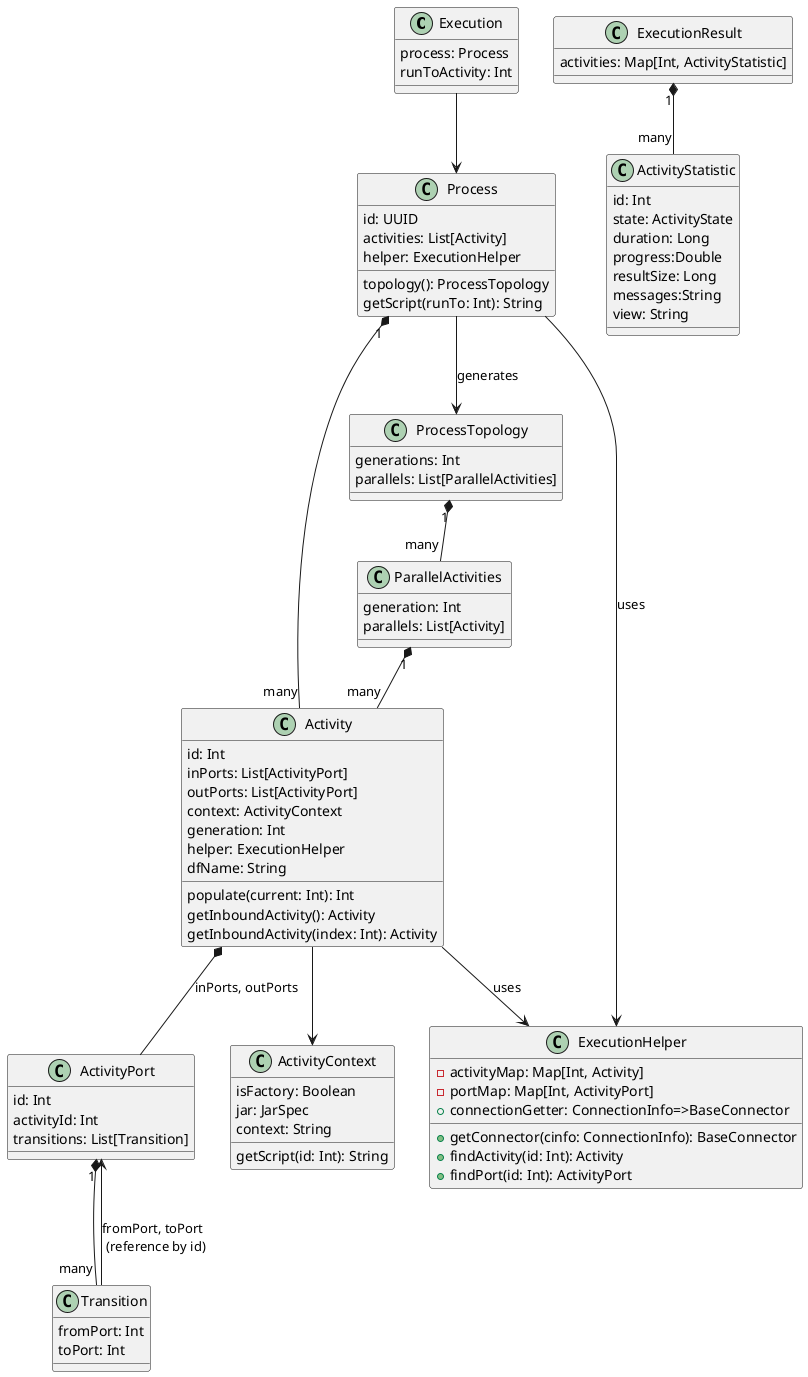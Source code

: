 @startuml

class Execution {
    process: Process
    runToActivity: Int
}

Execution --> Process

class Process {
    id: UUID
    activities: List[Activity]
    helper: ExecutionHelper
    topology(): ProcessTopology
    getScript(runTo: Int): String
}

Process "1"*--"many" Activity
Process --> ProcessTopology: generates
Process --> ExecutionHelper: uses

class ExecutionHelper {
    -activityMap: Map[Int, Activity]
    -portMap: Map[Int, ActivityPort]
    +connectionGetter: ConnectionInfo=>BaseConnector
    +getConnector(cinfo: ConnectionInfo): BaseConnector
    +findActivity(id: Int): Activity
    +findPort(id: Int): ActivityPort
}

class Activity {
    id: Int
    inPorts: List[ActivityPort]
    outPorts: List[ActivityPort]
    context: ActivityContext
    generation: Int
    helper: ExecutionHelper
    dfName: String
    populate(current: Int): Int
    getInboundActivity(): Activity
    getInboundActivity(index: Int): Activity
}

Activity *-- ActivityPort: inPorts, outPorts
Activity --> ActivityContext
Activity --> ExecutionHelper: uses

class Transition {
    fromPort: Int
    toPort: Int
}

Transition --> ActivityPort: fromPort, toPort \n (reference by id)

class ActivityPort {
    id: Int
    activityId: Int
    transitions: List[Transition]
}

ActivityPort "1"*--"many" Transition

class ActivityContext {
    isFactory: Boolean
    jar: JarSpec
    context: String
    getScript(id: Int): String
}

class ExecutionResult {
    activities: Map[Int, ActivityStatistic]
}

ExecutionResult "1"*--"many" ActivityStatistic

class ActivityStatistic {
    id: Int
    state: ActivityState
    duration: Long
    progress:Double
    resultSize: Long
    messages:String
    view: String
}

class ProcessTopology {
    generations: Int
    parallels: List[ParallelActivities]
}

ProcessTopology "1"*--"many" ParallelActivities

class ParallelActivities {
    generation: Int
    parallels: List[Activity]
}

ParallelActivities "1"*--"many" Activity

@enduml